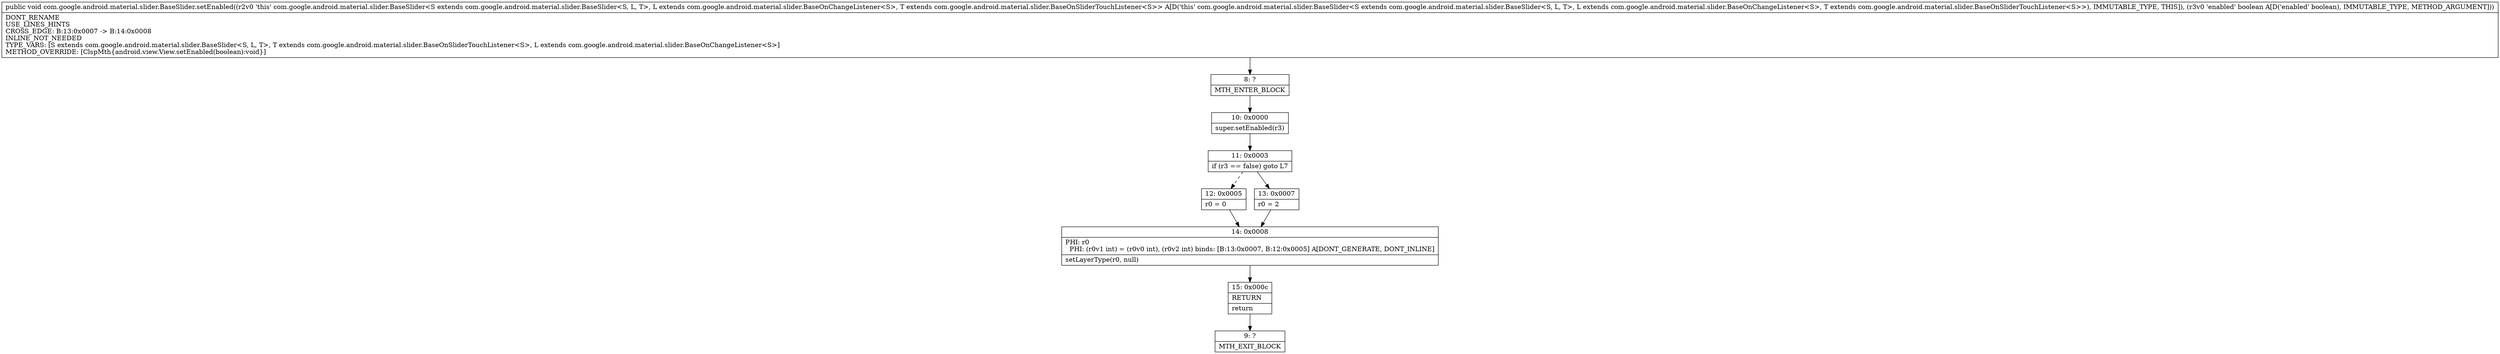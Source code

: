 digraph "CFG forcom.google.android.material.slider.BaseSlider.setEnabled(Z)V" {
Node_8 [shape=record,label="{8\:\ ?|MTH_ENTER_BLOCK\l}"];
Node_10 [shape=record,label="{10\:\ 0x0000|super.setEnabled(r3)\l}"];
Node_11 [shape=record,label="{11\:\ 0x0003|if (r3 == false) goto L7\l}"];
Node_12 [shape=record,label="{12\:\ 0x0005|r0 = 0\l}"];
Node_14 [shape=record,label="{14\:\ 0x0008|PHI: r0 \l  PHI: (r0v1 int) = (r0v0 int), (r0v2 int) binds: [B:13:0x0007, B:12:0x0005] A[DONT_GENERATE, DONT_INLINE]\l|setLayerType(r0, null)\l}"];
Node_15 [shape=record,label="{15\:\ 0x000c|RETURN\l|return\l}"];
Node_9 [shape=record,label="{9\:\ ?|MTH_EXIT_BLOCK\l}"];
Node_13 [shape=record,label="{13\:\ 0x0007|r0 = 2\l}"];
MethodNode[shape=record,label="{public void com.google.android.material.slider.BaseSlider.setEnabled((r2v0 'this' com.google.android.material.slider.BaseSlider\<S extends com.google.android.material.slider.BaseSlider\<S, L, T\>, L extends com.google.android.material.slider.BaseOnChangeListener\<S\>, T extends com.google.android.material.slider.BaseOnSliderTouchListener\<S\>\> A[D('this' com.google.android.material.slider.BaseSlider\<S extends com.google.android.material.slider.BaseSlider\<S, L, T\>, L extends com.google.android.material.slider.BaseOnChangeListener\<S\>, T extends com.google.android.material.slider.BaseOnSliderTouchListener\<S\>\>), IMMUTABLE_TYPE, THIS]), (r3v0 'enabled' boolean A[D('enabled' boolean), IMMUTABLE_TYPE, METHOD_ARGUMENT]))  | DONT_RENAME\lUSE_LINES_HINTS\lCROSS_EDGE: B:13:0x0007 \-\> B:14:0x0008\lINLINE_NOT_NEEDED\lTYPE_VARS: [S extends com.google.android.material.slider.BaseSlider\<S, L, T\>, T extends com.google.android.material.slider.BaseOnSliderTouchListener\<S\>, L extends com.google.android.material.slider.BaseOnChangeListener\<S\>]\lMETHOD_OVERRIDE: [ClspMth\{android.view.View.setEnabled(boolean):void\}]\l}"];
MethodNode -> Node_8;Node_8 -> Node_10;
Node_10 -> Node_11;
Node_11 -> Node_12[style=dashed];
Node_11 -> Node_13;
Node_12 -> Node_14;
Node_14 -> Node_15;
Node_15 -> Node_9;
Node_13 -> Node_14;
}

